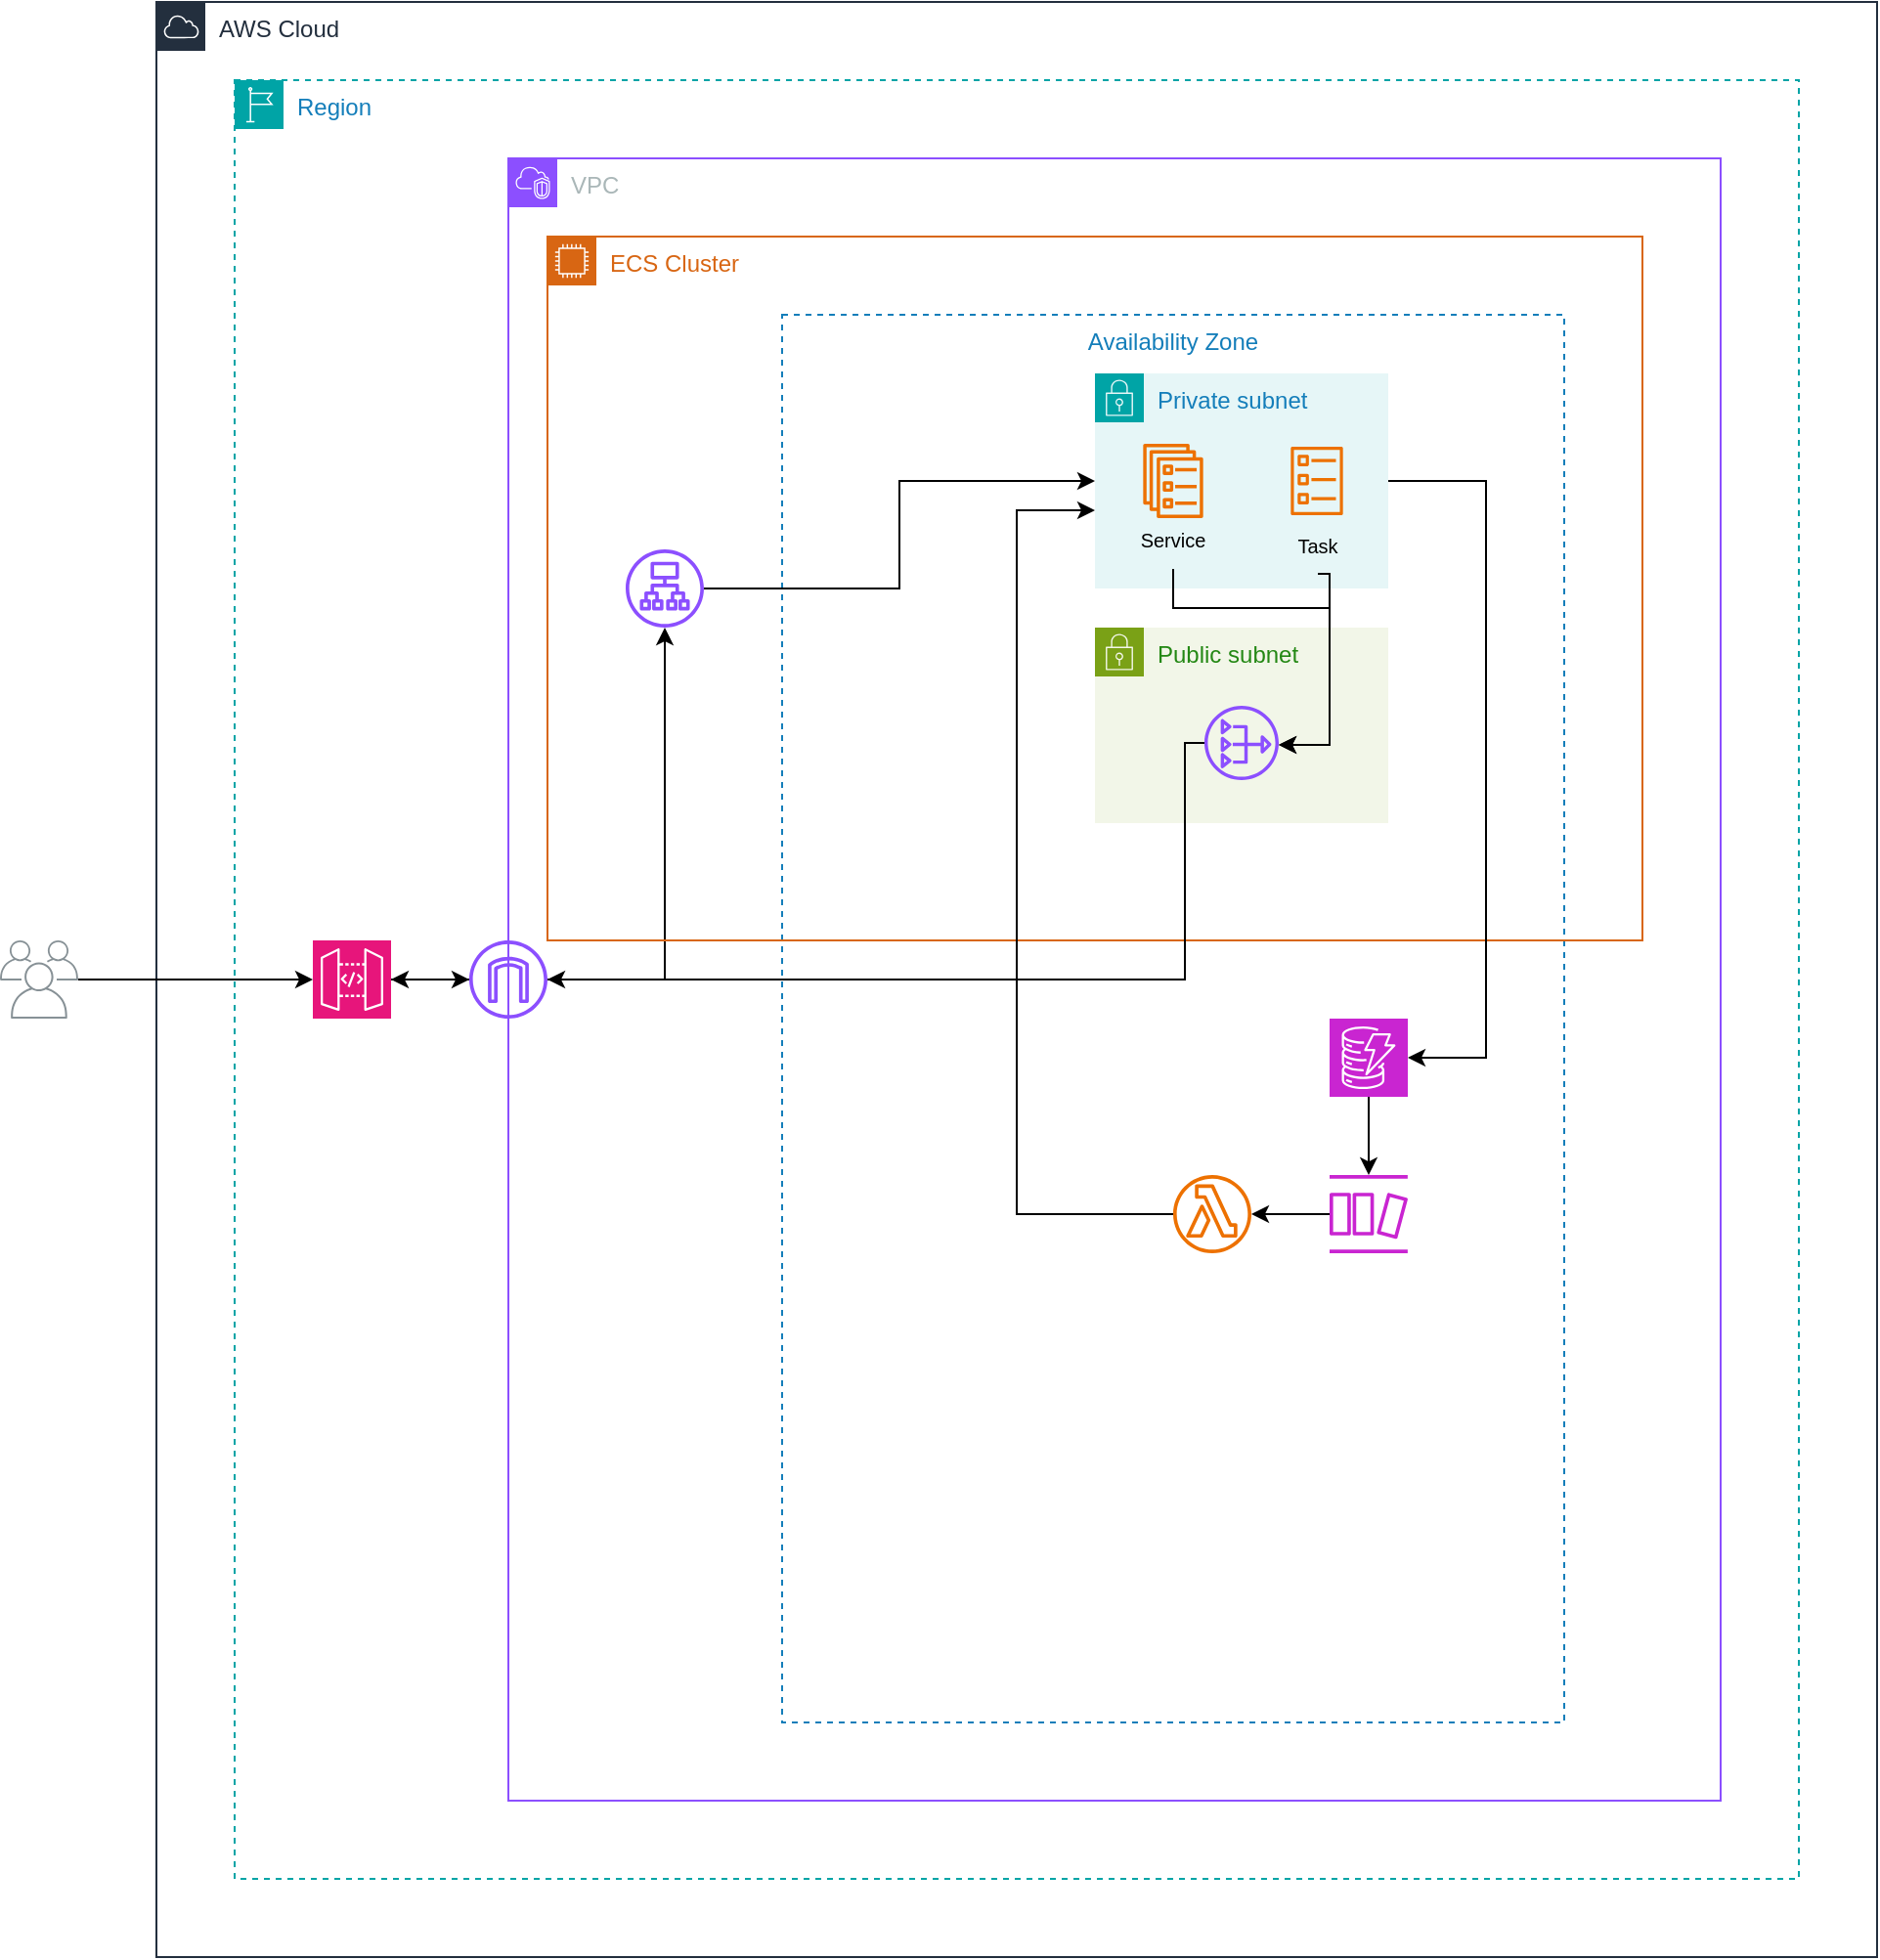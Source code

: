 <mxfile version="24.6.2" type="github">
  <diagram name="Page-1" id="qYU9Ulp_ExvP144HwVtU">
    <mxGraphModel dx="874" dy="580" grid="1" gridSize="10" guides="1" tooltips="1" connect="1" arrows="1" fold="1" page="1" pageScale="1" pageWidth="850" pageHeight="1100" math="0" shadow="0">
      <root>
        <mxCell id="0" />
        <mxCell id="1" parent="0" />
        <mxCell id="a-sUADIVm8qCuhfeS31k-23" value="Availability Zone" style="fillColor=none;strokeColor=#147EBA;dashed=1;verticalAlign=top;fontStyle=0;fontColor=#147EBA;whiteSpace=wrap;html=1;" vertex="1" parent="1">
          <mxGeometry x="480" y="200" width="400" height="720" as="geometry" />
        </mxCell>
        <mxCell id="a-sUADIVm8qCuhfeS31k-2" value="AWS Cloud" style="points=[[0,0],[0.25,0],[0.5,0],[0.75,0],[1,0],[1,0.25],[1,0.5],[1,0.75],[1,1],[0.75,1],[0.5,1],[0.25,1],[0,1],[0,0.75],[0,0.5],[0,0.25]];outlineConnect=0;gradientColor=none;html=1;whiteSpace=wrap;fontSize=12;fontStyle=0;container=0;pointerEvents=0;collapsible=0;recursiveResize=0;shape=mxgraph.aws4.group;grIcon=mxgraph.aws4.group_aws_cloud;strokeColor=#232F3E;fillColor=none;verticalAlign=top;align=left;spacingLeft=30;fontColor=#232F3E;dashed=0;" vertex="1" parent="1">
          <mxGeometry x="160" y="40" width="880" height="1000" as="geometry" />
        </mxCell>
        <mxCell id="a-sUADIVm8qCuhfeS31k-3" value="Region" style="points=[[0,0],[0.25,0],[0.5,0],[0.75,0],[1,0],[1,0.25],[1,0.5],[1,0.75],[1,1],[0.75,1],[0.5,1],[0.25,1],[0,1],[0,0.75],[0,0.5],[0,0.25]];outlineConnect=0;gradientColor=none;html=1;whiteSpace=wrap;fontSize=12;fontStyle=0;container=0;pointerEvents=0;collapsible=0;recursiveResize=0;shape=mxgraph.aws4.group;grIcon=mxgraph.aws4.group_region;strokeColor=#00A4A6;fillColor=none;verticalAlign=top;align=left;spacingLeft=30;fontColor=#147EBA;dashed=1;" vertex="1" parent="1">
          <mxGeometry x="200" y="80" width="800" height="920" as="geometry" />
        </mxCell>
        <mxCell id="a-sUADIVm8qCuhfeS31k-4" value="" style="sketch=0;outlineConnect=0;gradientColor=none;fontColor=#545B64;strokeColor=none;fillColor=#879196;dashed=0;verticalLabelPosition=bottom;verticalAlign=top;align=center;html=1;fontSize=12;fontStyle=0;aspect=fixed;shape=mxgraph.aws4.illustration_users;pointerEvents=1" vertex="1" parent="1">
          <mxGeometry x="80" y="520" width="40" height="40" as="geometry" />
        </mxCell>
        <mxCell id="a-sUADIVm8qCuhfeS31k-15" style="edgeStyle=orthogonalEdgeStyle;rounded=0;orthogonalLoop=1;jettySize=auto;html=1;" edge="1" parent="1" source="a-sUADIVm8qCuhfeS31k-5" target="a-sUADIVm8qCuhfeS31k-12">
          <mxGeometry relative="1" as="geometry" />
        </mxCell>
        <mxCell id="a-sUADIVm8qCuhfeS31k-5" value="" style="sketch=0;points=[[0,0,0],[0.25,0,0],[0.5,0,0],[0.75,0,0],[1,0,0],[0,1,0],[0.25,1,0],[0.5,1,0],[0.75,1,0],[1,1,0],[0,0.25,0],[0,0.5,0],[0,0.75,0],[1,0.25,0],[1,0.5,0],[1,0.75,0]];outlineConnect=0;fontColor=#232F3E;fillColor=#E7157B;strokeColor=#ffffff;dashed=0;verticalLabelPosition=bottom;verticalAlign=top;align=center;html=1;fontSize=12;fontStyle=0;aspect=fixed;shape=mxgraph.aws4.resourceIcon;resIcon=mxgraph.aws4.api_gateway;" vertex="1" parent="1">
          <mxGeometry x="240" y="520" width="40" height="40" as="geometry" />
        </mxCell>
        <mxCell id="a-sUADIVm8qCuhfeS31k-6" style="edgeStyle=orthogonalEdgeStyle;rounded=0;orthogonalLoop=1;jettySize=auto;html=1;entryX=0;entryY=0.5;entryDx=0;entryDy=0;entryPerimeter=0;" edge="1" parent="1" source="a-sUADIVm8qCuhfeS31k-4" target="a-sUADIVm8qCuhfeS31k-5">
          <mxGeometry relative="1" as="geometry" />
        </mxCell>
        <mxCell id="a-sUADIVm8qCuhfeS31k-18" style="edgeStyle=orthogonalEdgeStyle;rounded=0;orthogonalLoop=1;jettySize=auto;html=1;" edge="1" parent="1" source="a-sUADIVm8qCuhfeS31k-12" target="a-sUADIVm8qCuhfeS31k-17">
          <mxGeometry relative="1" as="geometry" />
        </mxCell>
        <mxCell id="a-sUADIVm8qCuhfeS31k-20" style="edgeStyle=orthogonalEdgeStyle;rounded=0;orthogonalLoop=1;jettySize=auto;html=1;" edge="1" parent="1" source="a-sUADIVm8qCuhfeS31k-12">
          <mxGeometry relative="1" as="geometry">
            <mxPoint x="280" y="540" as="targetPoint" />
          </mxGeometry>
        </mxCell>
        <mxCell id="a-sUADIVm8qCuhfeS31k-12" value="" style="sketch=0;outlineConnect=0;fontColor=#232F3E;gradientColor=none;fillColor=#8C4FFF;strokeColor=none;dashed=0;verticalLabelPosition=bottom;verticalAlign=top;align=center;html=1;fontSize=12;fontStyle=0;aspect=fixed;pointerEvents=1;shape=mxgraph.aws4.internet_gateway;" vertex="1" parent="1">
          <mxGeometry x="320" y="520" width="40" height="40" as="geometry" />
        </mxCell>
        <mxCell id="a-sUADIVm8qCuhfeS31k-16" value="VPC" style="points=[[0,0],[0.25,0],[0.5,0],[0.75,0],[1,0],[1,0.25],[1,0.5],[1,0.75],[1,1],[0.75,1],[0.5,1],[0.25,1],[0,1],[0,0.75],[0,0.5],[0,0.25]];outlineConnect=0;gradientColor=none;html=1;whiteSpace=wrap;fontSize=12;fontStyle=0;container=0;pointerEvents=0;collapsible=0;recursiveResize=0;shape=mxgraph.aws4.group;grIcon=mxgraph.aws4.group_vpc2;strokeColor=#8C4FFF;fillColor=none;verticalAlign=top;align=left;spacingLeft=30;fontColor=#AAB7B8;dashed=0;" vertex="1" parent="1">
          <mxGeometry x="340" y="120" width="620" height="840" as="geometry" />
        </mxCell>
        <mxCell id="a-sUADIVm8qCuhfeS31k-22" value="ECS Cluster" style="points=[[0,0],[0.25,0],[0.5,0],[0.75,0],[1,0],[1,0.25],[1,0.5],[1,0.75],[1,1],[0.75,1],[0.5,1],[0.25,1],[0,1],[0,0.75],[0,0.5],[0,0.25]];outlineConnect=0;gradientColor=none;html=1;whiteSpace=wrap;fontSize=12;fontStyle=0;container=0;pointerEvents=0;collapsible=0;recursiveResize=0;shape=mxgraph.aws4.group;grIcon=mxgraph.aws4.group_ec2_instance_contents;strokeColor=#D86613;fillColor=none;verticalAlign=top;align=left;spacingLeft=30;fontColor=#D86613;dashed=0;" vertex="1" parent="1">
          <mxGeometry x="360" y="160" width="560" height="360" as="geometry" />
        </mxCell>
        <mxCell id="a-sUADIVm8qCuhfeS31k-34" style="edgeStyle=orthogonalEdgeStyle;rounded=0;orthogonalLoop=1;jettySize=auto;html=1;" edge="1" parent="1" source="a-sUADIVm8qCuhfeS31k-17" target="a-sUADIVm8qCuhfeS31k-24">
          <mxGeometry relative="1" as="geometry" />
        </mxCell>
        <mxCell id="a-sUADIVm8qCuhfeS31k-17" value="" style="sketch=0;outlineConnect=0;fontColor=#232F3E;gradientColor=none;fillColor=#8C4FFF;strokeColor=none;dashed=0;verticalLabelPosition=bottom;verticalAlign=top;align=center;html=1;fontSize=12;fontStyle=0;aspect=fixed;pointerEvents=1;shape=mxgraph.aws4.application_load_balancer;" vertex="1" parent="1">
          <mxGeometry x="400" y="320" width="40" height="40" as="geometry" />
        </mxCell>
        <mxCell id="a-sUADIVm8qCuhfeS31k-24" value="Private subnet" style="points=[[0,0],[0.25,0],[0.5,0],[0.75,0],[1,0],[1,0.25],[1,0.5],[1,0.75],[1,1],[0.75,1],[0.5,1],[0.25,1],[0,1],[0,0.75],[0,0.5],[0,0.25]];outlineConnect=0;gradientColor=none;html=1;whiteSpace=wrap;fontSize=12;fontStyle=0;container=1;pointerEvents=0;collapsible=0;recursiveResize=0;shape=mxgraph.aws4.group;grIcon=mxgraph.aws4.group_security_group;grStroke=0;strokeColor=#00A4A6;fillColor=#E6F6F7;verticalAlign=top;align=left;spacingLeft=30;fontColor=#147EBA;dashed=0;" vertex="1" parent="1">
          <mxGeometry x="640" y="230" width="150" height="110" as="geometry" />
        </mxCell>
        <mxCell id="a-sUADIVm8qCuhfeS31k-26" value="" style="sketch=0;outlineConnect=0;fontColor=#232F3E;gradientColor=none;fillColor=#ED7100;strokeColor=none;dashed=0;verticalLabelPosition=bottom;verticalAlign=top;align=center;html=1;fontSize=12;fontStyle=0;aspect=fixed;pointerEvents=1;shape=mxgraph.aws4.ecs_service;" vertex="1" parent="a-sUADIVm8qCuhfeS31k-24">
          <mxGeometry x="24.56" y="36" width="30.88" height="38" as="geometry" />
        </mxCell>
        <mxCell id="a-sUADIVm8qCuhfeS31k-25" value="Public subnet" style="points=[[0,0],[0.25,0],[0.5,0],[0.75,0],[1,0],[1,0.25],[1,0.5],[1,0.75],[1,1],[0.75,1],[0.5,1],[0.25,1],[0,1],[0,0.75],[0,0.5],[0,0.25]];outlineConnect=0;gradientColor=none;html=1;whiteSpace=wrap;fontSize=12;fontStyle=0;container=1;pointerEvents=0;collapsible=0;recursiveResize=0;shape=mxgraph.aws4.group;grIcon=mxgraph.aws4.group_security_group;grStroke=0;strokeColor=#7AA116;fillColor=#F2F6E8;verticalAlign=top;align=left;spacingLeft=30;fontColor=#248814;dashed=0;" vertex="1" parent="1">
          <mxGeometry x="640" y="360" width="150" height="100" as="geometry" />
        </mxCell>
        <mxCell id="a-sUADIVm8qCuhfeS31k-27" value="" style="sketch=0;outlineConnect=0;fontColor=#232F3E;gradientColor=none;fillColor=#ED7100;strokeColor=none;dashed=0;verticalLabelPosition=bottom;verticalAlign=top;align=center;html=1;fontSize=12;fontStyle=0;aspect=fixed;pointerEvents=1;shape=mxgraph.aws4.ecs_task;" vertex="1" parent="1">
          <mxGeometry x="740" y="267.49" width="27" height="35.03" as="geometry" />
        </mxCell>
        <mxCell id="a-sUADIVm8qCuhfeS31k-31" style="edgeStyle=orthogonalEdgeStyle;rounded=0;orthogonalLoop=1;jettySize=auto;html=1;" edge="1" parent="1" source="a-sUADIVm8qCuhfeS31k-28" target="a-sUADIVm8qCuhfeS31k-30">
          <mxGeometry relative="1" as="geometry">
            <Array as="points">
              <mxPoint x="680" y="350" />
              <mxPoint x="760" y="350" />
              <mxPoint x="760" y="420" />
            </Array>
          </mxGeometry>
        </mxCell>
        <mxCell id="a-sUADIVm8qCuhfeS31k-28" value="Service" style="text;html=1;align=center;verticalAlign=middle;whiteSpace=wrap;rounded=0;fontSize=10;" vertex="1" parent="1">
          <mxGeometry x="650" y="300" width="60" height="30" as="geometry" />
        </mxCell>
        <mxCell id="a-sUADIVm8qCuhfeS31k-30" value="" style="sketch=0;outlineConnect=0;fontColor=#232F3E;gradientColor=none;fillColor=#8C4FFF;strokeColor=none;dashed=0;verticalLabelPosition=bottom;verticalAlign=top;align=center;html=1;fontSize=12;fontStyle=0;aspect=fixed;pointerEvents=1;shape=mxgraph.aws4.nat_gateway;" vertex="1" parent="1">
          <mxGeometry x="696" y="400" width="38" height="38" as="geometry" />
        </mxCell>
        <mxCell id="a-sUADIVm8qCuhfeS31k-33" style="edgeStyle=orthogonalEdgeStyle;rounded=0;orthogonalLoop=1;jettySize=auto;html=1;" edge="1" parent="1">
          <mxGeometry relative="1" as="geometry">
            <mxPoint x="734" y="420" as="targetPoint" />
            <mxPoint x="754.0" y="332.52" as="sourcePoint" />
            <Array as="points">
              <mxPoint x="760" y="333" />
              <mxPoint x="760" y="420" />
              <mxPoint x="734" y="420" />
            </Array>
          </mxGeometry>
        </mxCell>
        <mxCell id="a-sUADIVm8qCuhfeS31k-29" value="Task" style="text;html=1;align=center;verticalAlign=middle;whiteSpace=wrap;rounded=0;fontSize=10;" vertex="1" parent="1">
          <mxGeometry x="723.5" y="302.52" width="60" height="30" as="geometry" />
        </mxCell>
        <mxCell id="a-sUADIVm8qCuhfeS31k-44" value="" style="edgeStyle=orthogonalEdgeStyle;rounded=0;orthogonalLoop=1;jettySize=auto;html=1;" edge="1" parent="1" source="a-sUADIVm8qCuhfeS31k-39" target="a-sUADIVm8qCuhfeS31k-42">
          <mxGeometry relative="1" as="geometry" />
        </mxCell>
        <mxCell id="a-sUADIVm8qCuhfeS31k-39" value="" style="sketch=0;points=[[0,0,0],[0.25,0,0],[0.5,0,0],[0.75,0,0],[1,0,0],[0,1,0],[0.25,1,0],[0.5,1,0],[0.75,1,0],[1,1,0],[0,0.25,0],[0,0.5,0],[0,0.75,0],[1,0.25,0],[1,0.5,0],[1,0.75,0]];outlineConnect=0;fontColor=#232F3E;fillColor=#C925D1;strokeColor=#ffffff;dashed=0;verticalLabelPosition=bottom;verticalAlign=top;align=center;html=1;fontSize=12;fontStyle=0;aspect=fixed;shape=mxgraph.aws4.resourceIcon;resIcon=mxgraph.aws4.dynamodb;" vertex="1" parent="1">
          <mxGeometry x="760" y="560" width="40" height="40" as="geometry" />
        </mxCell>
        <mxCell id="a-sUADIVm8qCuhfeS31k-41" style="edgeStyle=orthogonalEdgeStyle;rounded=0;orthogonalLoop=1;jettySize=auto;html=1;entryX=1;entryY=0.5;entryDx=0;entryDy=0;entryPerimeter=0;" edge="1" parent="1" source="a-sUADIVm8qCuhfeS31k-24" target="a-sUADIVm8qCuhfeS31k-39">
          <mxGeometry relative="1" as="geometry">
            <Array as="points">
              <mxPoint x="840" y="285" />
              <mxPoint x="840" y="580" />
            </Array>
          </mxGeometry>
        </mxCell>
        <mxCell id="a-sUADIVm8qCuhfeS31k-46" value="" style="edgeStyle=orthogonalEdgeStyle;rounded=0;orthogonalLoop=1;jettySize=auto;html=1;" edge="1" parent="1" source="a-sUADIVm8qCuhfeS31k-42" target="a-sUADIVm8qCuhfeS31k-45">
          <mxGeometry relative="1" as="geometry" />
        </mxCell>
        <mxCell id="a-sUADIVm8qCuhfeS31k-42" value="" style="sketch=0;outlineConnect=0;fontColor=#232F3E;gradientColor=none;fillColor=#C925D1;strokeColor=none;dashed=0;verticalLabelPosition=bottom;verticalAlign=top;align=center;html=1;fontSize=12;fontStyle=0;aspect=fixed;pointerEvents=1;shape=mxgraph.aws4.dynamodb_stream;" vertex="1" parent="1">
          <mxGeometry x="760" y="640" width="40" height="40" as="geometry" />
        </mxCell>
        <mxCell id="a-sUADIVm8qCuhfeS31k-47" style="edgeStyle=orthogonalEdgeStyle;rounded=0;orthogonalLoop=1;jettySize=auto;html=1;" edge="1" parent="1" source="a-sUADIVm8qCuhfeS31k-45">
          <mxGeometry relative="1" as="geometry">
            <mxPoint x="640" y="300" as="targetPoint" />
            <Array as="points">
              <mxPoint x="600" y="660" />
              <mxPoint x="600" y="300" />
              <mxPoint x="640" y="300" />
            </Array>
          </mxGeometry>
        </mxCell>
        <mxCell id="a-sUADIVm8qCuhfeS31k-45" value="" style="sketch=0;outlineConnect=0;fontColor=#232F3E;gradientColor=none;fillColor=#ED7100;strokeColor=none;dashed=0;verticalLabelPosition=bottom;verticalAlign=top;align=center;html=1;fontSize=12;fontStyle=0;aspect=fixed;pointerEvents=1;shape=mxgraph.aws4.lambda_function;" vertex="1" parent="1">
          <mxGeometry x="680" y="640" width="40" height="40" as="geometry" />
        </mxCell>
        <mxCell id="a-sUADIVm8qCuhfeS31k-35" style="edgeStyle=orthogonalEdgeStyle;rounded=0;orthogonalLoop=1;jettySize=auto;html=1;" edge="1" parent="1" source="a-sUADIVm8qCuhfeS31k-30">
          <mxGeometry relative="1" as="geometry">
            <mxPoint x="360" y="540" as="targetPoint" />
            <mxPoint x="686" y="419.0" as="sourcePoint" />
            <Array as="points">
              <mxPoint x="686" y="419" />
              <mxPoint x="686" y="540" />
            </Array>
          </mxGeometry>
        </mxCell>
      </root>
    </mxGraphModel>
  </diagram>
</mxfile>
